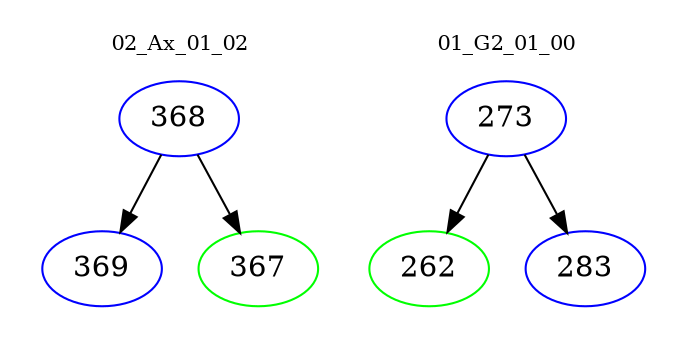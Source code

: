 digraph{
subgraph cluster_0 {
color = white
label = "02_Ax_01_02";
fontsize=10;
T0_368 [label="368", color="blue"]
T0_368 -> T0_369 [color="black"]
T0_369 [label="369", color="blue"]
T0_368 -> T0_367 [color="black"]
T0_367 [label="367", color="green"]
}
subgraph cluster_1 {
color = white
label = "01_G2_01_00";
fontsize=10;
T1_273 [label="273", color="blue"]
T1_273 -> T1_262 [color="black"]
T1_262 [label="262", color="green"]
T1_273 -> T1_283 [color="black"]
T1_283 [label="283", color="blue"]
}
}
